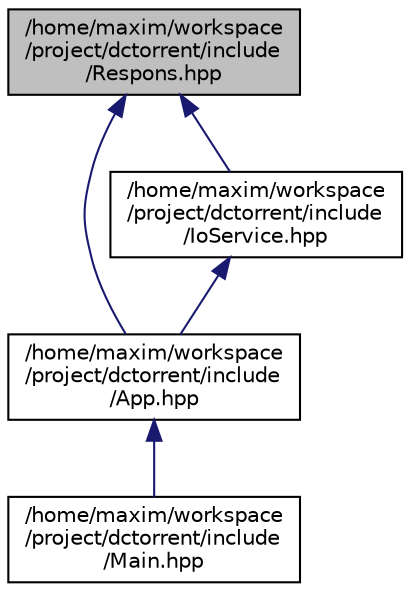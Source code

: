 digraph "/home/maxim/workspace/project/dctorrent/include/Respons.hpp"
{
  edge [fontname="Helvetica",fontsize="10",labelfontname="Helvetica",labelfontsize="10"];
  node [fontname="Helvetica",fontsize="10",shape=record];
  Node115 [label="/home/maxim/workspace\l/project/dctorrent/include\l/Respons.hpp",height=0.2,width=0.4,color="black", fillcolor="grey75", style="filled", fontcolor="black"];
  Node115 -> Node116 [dir="back",color="midnightblue",fontsize="10",style="solid",fontname="Helvetica"];
  Node116 [label="/home/maxim/workspace\l/project/dctorrent/include\l/App.hpp",height=0.2,width=0.4,color="black", fillcolor="white", style="filled",URL="$_app_8hpp_source.html"];
  Node116 -> Node117 [dir="back",color="midnightblue",fontsize="10",style="solid",fontname="Helvetica"];
  Node117 [label="/home/maxim/workspace\l/project/dctorrent/include\l/Main.hpp",height=0.2,width=0.4,color="black", fillcolor="white", style="filled",URL="$_main_8hpp_source.html"];
  Node115 -> Node118 [dir="back",color="midnightblue",fontsize="10",style="solid",fontname="Helvetica"];
  Node118 [label="/home/maxim/workspace\l/project/dctorrent/include\l/IoService.hpp",height=0.2,width=0.4,color="black", fillcolor="white", style="filled",URL="$_io_service_8hpp_source.html"];
  Node118 -> Node116 [dir="back",color="midnightblue",fontsize="10",style="solid",fontname="Helvetica"];
}
